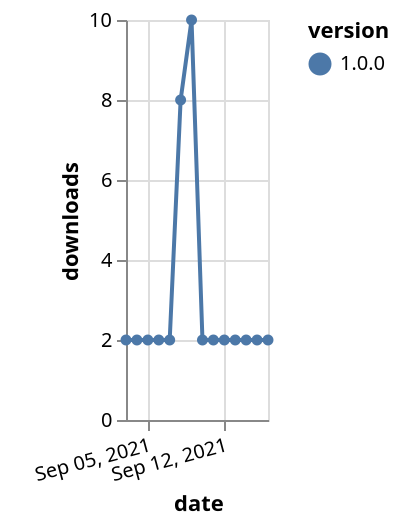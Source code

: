 {"$schema": "https://vega.github.io/schema/vega-lite/v5.json", "description": "A simple bar chart with embedded data.", "data": {"values": [{"date": "2021-09-03", "total": 4369, "delta": 2, "version": "1.0.0"}, {"date": "2021-09-04", "total": 4371, "delta": 2, "version": "1.0.0"}, {"date": "2021-09-05", "total": 4373, "delta": 2, "version": "1.0.0"}, {"date": "2021-09-06", "total": 4375, "delta": 2, "version": "1.0.0"}, {"date": "2021-09-07", "total": 4377, "delta": 2, "version": "1.0.0"}, {"date": "2021-09-08", "total": 4385, "delta": 8, "version": "1.0.0"}, {"date": "2021-09-09", "total": 4395, "delta": 10, "version": "1.0.0"}, {"date": "2021-09-10", "total": 4397, "delta": 2, "version": "1.0.0"}, {"date": "2021-09-11", "total": 4399, "delta": 2, "version": "1.0.0"}, {"date": "2021-09-12", "total": 4401, "delta": 2, "version": "1.0.0"}, {"date": "2021-09-13", "total": 4403, "delta": 2, "version": "1.0.0"}, {"date": "2021-09-14", "total": 4405, "delta": 2, "version": "1.0.0"}, {"date": "2021-09-15", "total": 4407, "delta": 2, "version": "1.0.0"}, {"date": "2021-09-16", "total": 4409, "delta": 2, "version": "1.0.0"}]}, "width": "container", "mark": {"type": "line", "point": {"filled": true}}, "encoding": {"x": {"field": "date", "type": "temporal", "timeUnit": "yearmonthdate", "title": "date", "axis": {"labelAngle": -15}}, "y": {"field": "delta", "type": "quantitative", "title": "downloads"}, "color": {"field": "version", "type": "nominal"}, "tooltip": {"field": "delta"}}}